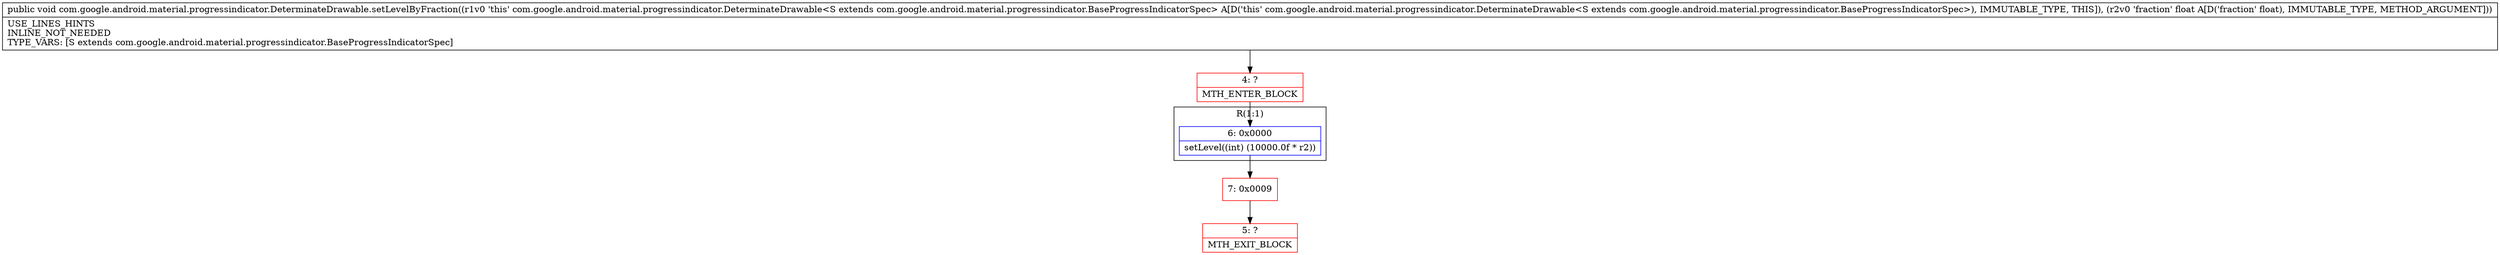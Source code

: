 digraph "CFG forcom.google.android.material.progressindicator.DeterminateDrawable.setLevelByFraction(F)V" {
subgraph cluster_Region_1793730141 {
label = "R(1:1)";
node [shape=record,color=blue];
Node_6 [shape=record,label="{6\:\ 0x0000|setLevel((int) (10000.0f * r2))\l}"];
}
Node_4 [shape=record,color=red,label="{4\:\ ?|MTH_ENTER_BLOCK\l}"];
Node_7 [shape=record,color=red,label="{7\:\ 0x0009}"];
Node_5 [shape=record,color=red,label="{5\:\ ?|MTH_EXIT_BLOCK\l}"];
MethodNode[shape=record,label="{public void com.google.android.material.progressindicator.DeterminateDrawable.setLevelByFraction((r1v0 'this' com.google.android.material.progressindicator.DeterminateDrawable\<S extends com.google.android.material.progressindicator.BaseProgressIndicatorSpec\> A[D('this' com.google.android.material.progressindicator.DeterminateDrawable\<S extends com.google.android.material.progressindicator.BaseProgressIndicatorSpec\>), IMMUTABLE_TYPE, THIS]), (r2v0 'fraction' float A[D('fraction' float), IMMUTABLE_TYPE, METHOD_ARGUMENT]))  | USE_LINES_HINTS\lINLINE_NOT_NEEDED\lTYPE_VARS: [S extends com.google.android.material.progressindicator.BaseProgressIndicatorSpec]\l}"];
MethodNode -> Node_4;Node_6 -> Node_7;
Node_4 -> Node_6;
Node_7 -> Node_5;
}

